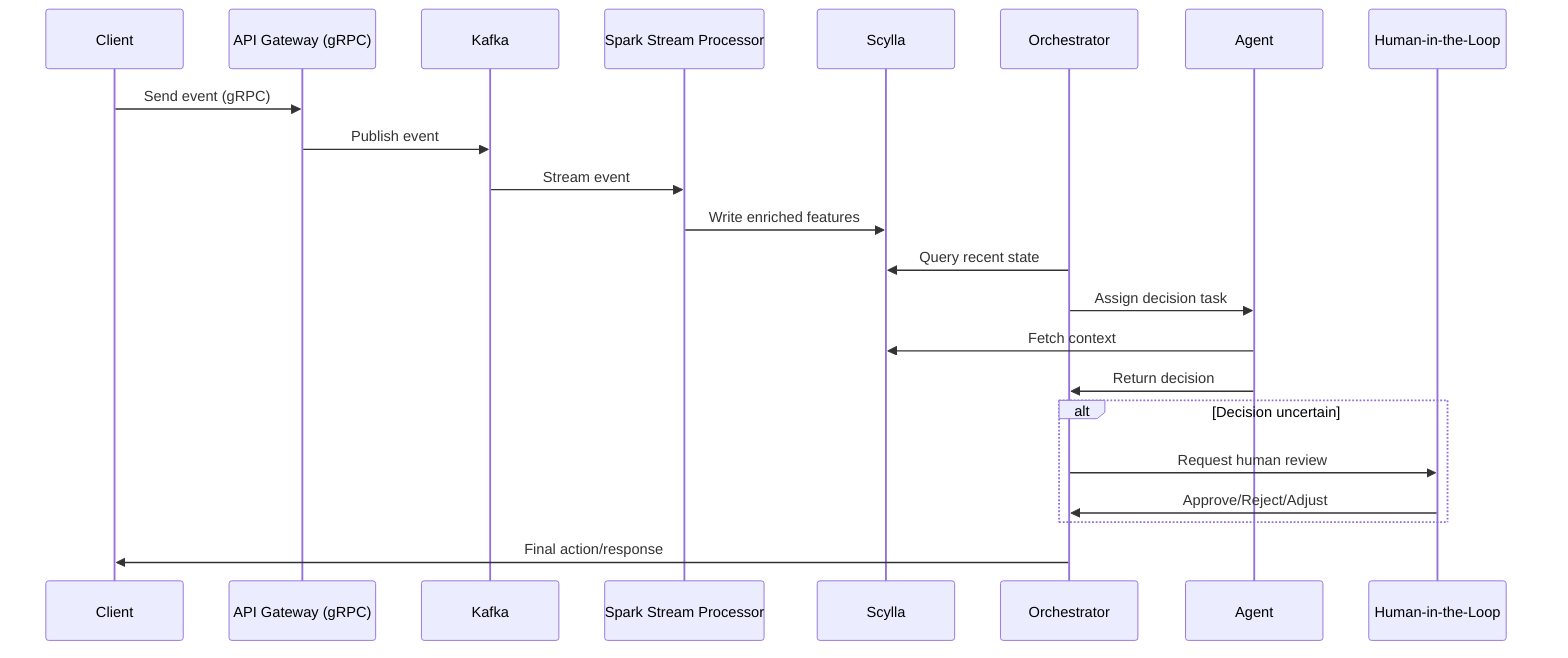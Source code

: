sequenceDiagram
    participant Client
    participant API as API Gateway (gRPC)
    participant Kafka
    participant Spark as Spark Stream Processor
    participant Scylla
    participant Orchestrator
    participant Agent
    participant HIL as Human-in-the-Loop

    Client->>API: Send event (gRPC)
    API->>Kafka: Publish event
    Kafka->>Spark: Stream event
    Spark->>Scylla: Write enriched features
    Orchestrator->>Scylla: Query recent state
    Orchestrator->>Agent: Assign decision task
    Agent->>Scylla: Fetch context
    Agent->>Orchestrator: Return decision
    alt Decision uncertain
        Orchestrator->>HIL: Request human review
        HIL->>Orchestrator: Approve/Reject/Adjust
    end
    Orchestrator->>Client: Final action/response